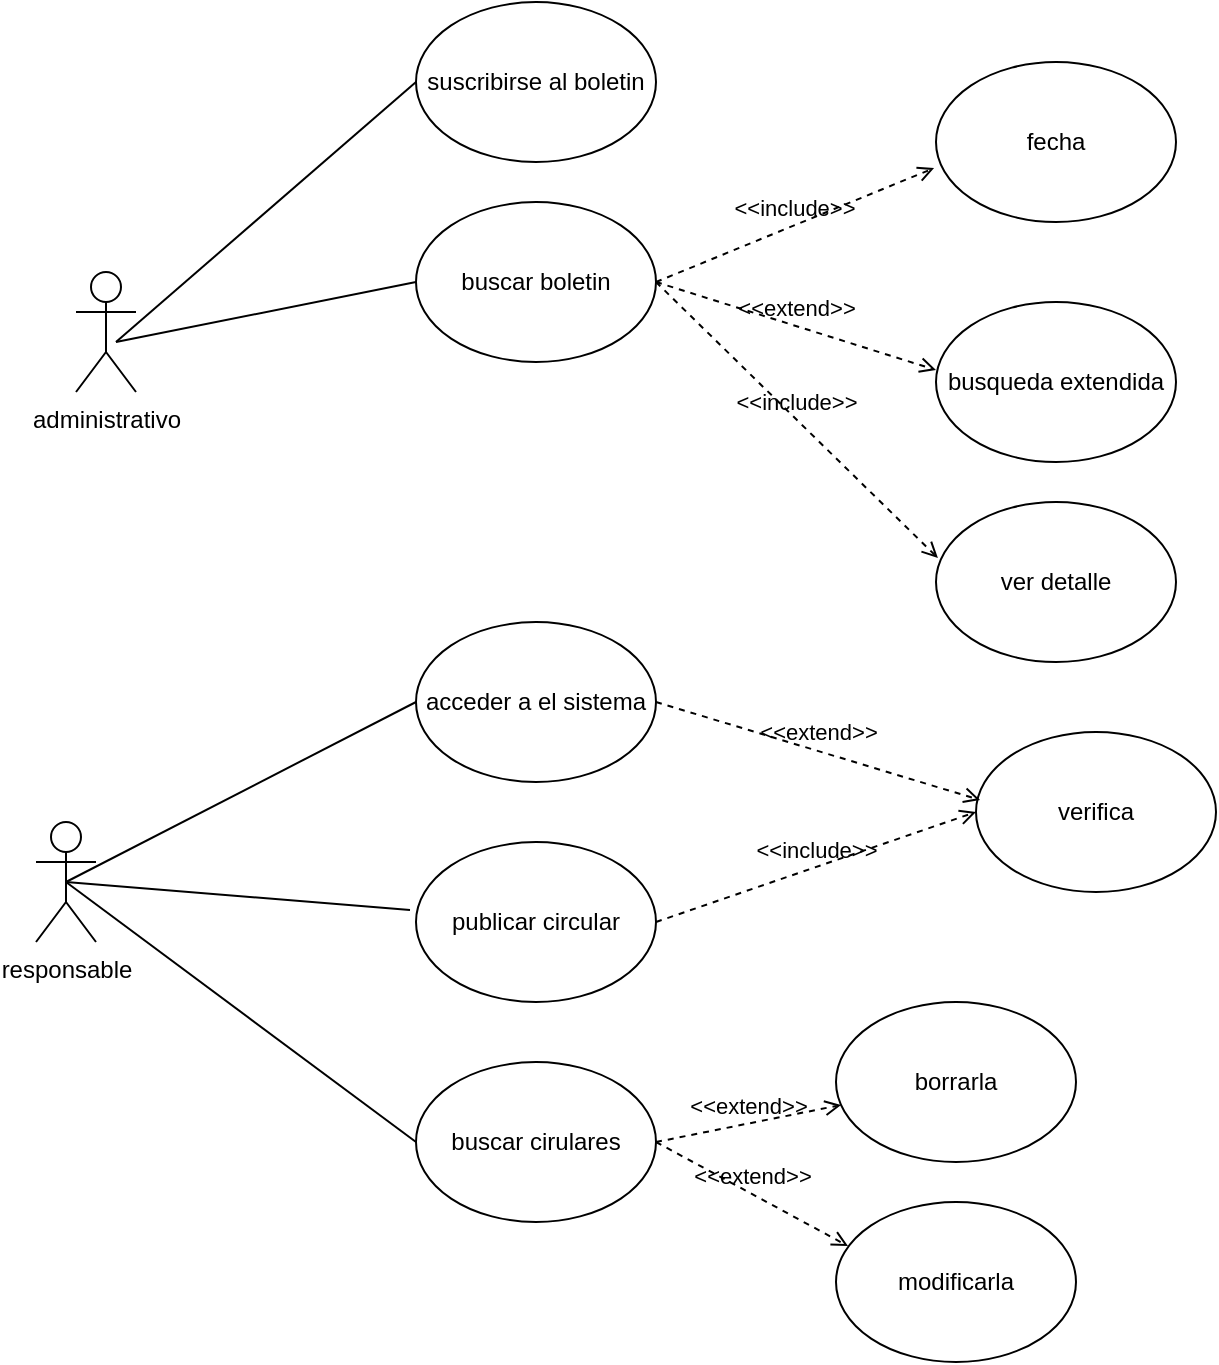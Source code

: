 <mxfile version="22.0.3" type="device">
  <diagram name="Página-1" id="4nTMfiuhPtcOZhzgNSEH">
    <mxGraphModel dx="1338" dy="820" grid="1" gridSize="10" guides="1" tooltips="1" connect="1" arrows="1" fold="1" page="1" pageScale="1" pageWidth="827" pageHeight="1169" math="0" shadow="0">
      <root>
        <mxCell id="0" />
        <mxCell id="1" parent="0" />
        <mxCell id="ipqymzXMp_QkG9YGFPnG-1" value="administrativo" style="shape=umlActor;verticalLabelPosition=bottom;verticalAlign=top;html=1;outlineConnect=0;" parent="1" vertex="1">
          <mxGeometry x="310" y="275" width="30" height="60" as="geometry" />
        </mxCell>
        <mxCell id="ipqymzXMp_QkG9YGFPnG-6" value="responsable" style="shape=umlActor;verticalLabelPosition=bottom;verticalAlign=top;html=1;outlineConnect=0;" parent="1" vertex="1">
          <mxGeometry x="290" y="550" width="30" height="60" as="geometry" />
        </mxCell>
        <mxCell id="ipqymzXMp_QkG9YGFPnG-7" value="suscribirse al boletin" style="ellipse;whiteSpace=wrap;html=1;" parent="1" vertex="1">
          <mxGeometry x="480" y="140" width="120" height="80" as="geometry" />
        </mxCell>
        <mxCell id="ipqymzXMp_QkG9YGFPnG-8" value="buscar boletin" style="ellipse;whiteSpace=wrap;html=1;" parent="1" vertex="1">
          <mxGeometry x="480" y="240" width="120" height="80" as="geometry" />
        </mxCell>
        <mxCell id="ipqymzXMp_QkG9YGFPnG-9" value="ver detalle" style="ellipse;whiteSpace=wrap;html=1;" parent="1" vertex="1">
          <mxGeometry x="740" y="390" width="120" height="80" as="geometry" />
        </mxCell>
        <mxCell id="ipqymzXMp_QkG9YGFPnG-10" value="acceder a el sistema" style="ellipse;whiteSpace=wrap;html=1;" parent="1" vertex="1">
          <mxGeometry x="480" y="450" width="120" height="80" as="geometry" />
        </mxCell>
        <mxCell id="ipqymzXMp_QkG9YGFPnG-14" value="publicar circular" style="ellipse;whiteSpace=wrap;html=1;" parent="1" vertex="1">
          <mxGeometry x="480" y="560" width="120" height="80" as="geometry" />
        </mxCell>
        <mxCell id="ipqymzXMp_QkG9YGFPnG-18" value="buscar cirulares" style="ellipse;whiteSpace=wrap;html=1;" parent="1" vertex="1">
          <mxGeometry x="480" y="670" width="120" height="80" as="geometry" />
        </mxCell>
        <mxCell id="ipqymzXMp_QkG9YGFPnG-20" value="" style="endArrow=none;html=1;rounded=0;entryX=0;entryY=0.5;entryDx=0;entryDy=0;" parent="1" target="ipqymzXMp_QkG9YGFPnG-8" edge="1">
          <mxGeometry width="50" height="50" relative="1" as="geometry">
            <mxPoint x="330" y="310" as="sourcePoint" />
            <mxPoint x="480" y="450" as="targetPoint" />
          </mxGeometry>
        </mxCell>
        <mxCell id="ipqymzXMp_QkG9YGFPnG-21" value="" style="endArrow=none;html=1;rounded=0;entryX=0;entryY=0.5;entryDx=0;entryDy=0;" parent="1" target="ipqymzXMp_QkG9YGFPnG-7" edge="1">
          <mxGeometry width="50" height="50" relative="1" as="geometry">
            <mxPoint x="330" y="310" as="sourcePoint" />
            <mxPoint x="480" y="450" as="targetPoint" />
          </mxGeometry>
        </mxCell>
        <mxCell id="ipqymzXMp_QkG9YGFPnG-22" value="" style="endArrow=none;html=1;rounded=0;exitX=0.5;exitY=0.5;exitDx=0;exitDy=0;exitPerimeter=0;entryX=0;entryY=0.5;entryDx=0;entryDy=0;" parent="1" source="ipqymzXMp_QkG9YGFPnG-6" target="ipqymzXMp_QkG9YGFPnG-10" edge="1">
          <mxGeometry width="50" height="50" relative="1" as="geometry">
            <mxPoint x="430" y="500" as="sourcePoint" />
            <mxPoint x="480" y="450" as="targetPoint" />
          </mxGeometry>
        </mxCell>
        <mxCell id="ipqymzXMp_QkG9YGFPnG-23" value="" style="endArrow=none;html=1;rounded=0;exitX=0.5;exitY=0.5;exitDx=0;exitDy=0;exitPerimeter=0;entryX=-0.025;entryY=0.425;entryDx=0;entryDy=0;entryPerimeter=0;" parent="1" source="ipqymzXMp_QkG9YGFPnG-6" target="ipqymzXMp_QkG9YGFPnG-14" edge="1">
          <mxGeometry width="50" height="50" relative="1" as="geometry">
            <mxPoint x="430" y="500" as="sourcePoint" />
            <mxPoint x="480" y="450" as="targetPoint" />
          </mxGeometry>
        </mxCell>
        <mxCell id="ipqymzXMp_QkG9YGFPnG-24" value="" style="endArrow=none;html=1;rounded=0;exitX=0.5;exitY=0.5;exitDx=0;exitDy=0;exitPerimeter=0;entryX=0;entryY=0.5;entryDx=0;entryDy=0;" parent="1" source="ipqymzXMp_QkG9YGFPnG-6" target="ipqymzXMp_QkG9YGFPnG-18" edge="1">
          <mxGeometry width="50" height="50" relative="1" as="geometry">
            <mxPoint x="430" y="500" as="sourcePoint" />
            <mxPoint x="480" y="450" as="targetPoint" />
          </mxGeometry>
        </mxCell>
        <mxCell id="ipqymzXMp_QkG9YGFPnG-25" value="fecha" style="ellipse;whiteSpace=wrap;html=1;" parent="1" vertex="1">
          <mxGeometry x="740" y="170" width="120" height="80" as="geometry" />
        </mxCell>
        <mxCell id="ipqymzXMp_QkG9YGFPnG-26" value="busqueda extendida" style="ellipse;whiteSpace=wrap;html=1;" parent="1" vertex="1">
          <mxGeometry x="740" y="290" width="120" height="80" as="geometry" />
        </mxCell>
        <mxCell id="ipqymzXMp_QkG9YGFPnG-27" value="&amp;lt;&amp;lt;extend&amp;gt;&amp;gt;" style="html=1;verticalAlign=bottom;labelBackgroundColor=none;endArrow=open;endFill=0;dashed=1;rounded=0;exitX=1;exitY=0.5;exitDx=0;exitDy=0;entryX=0;entryY=0.425;entryDx=0;entryDy=0;entryPerimeter=0;" parent="1" source="ipqymzXMp_QkG9YGFPnG-8" target="ipqymzXMp_QkG9YGFPnG-26" edge="1">
          <mxGeometry width="160" relative="1" as="geometry">
            <mxPoint x="500" y="480" as="sourcePoint" />
            <mxPoint x="660" y="480" as="targetPoint" />
          </mxGeometry>
        </mxCell>
        <mxCell id="ipqymzXMp_QkG9YGFPnG-30" value="&amp;lt;&amp;lt;include&amp;gt;&amp;gt;" style="html=1;verticalAlign=bottom;labelBackgroundColor=none;endArrow=open;endFill=0;dashed=1;rounded=0;entryX=-0.008;entryY=0.663;entryDx=0;entryDy=0;entryPerimeter=0;" parent="1" target="ipqymzXMp_QkG9YGFPnG-25" edge="1">
          <mxGeometry width="160" relative="1" as="geometry">
            <mxPoint x="600" y="280" as="sourcePoint" />
            <mxPoint x="660" y="480" as="targetPoint" />
          </mxGeometry>
        </mxCell>
        <mxCell id="ipqymzXMp_QkG9YGFPnG-31" value="&amp;lt;&amp;lt;include&amp;gt;&amp;gt;" style="html=1;verticalAlign=bottom;labelBackgroundColor=none;endArrow=open;endFill=0;dashed=1;rounded=0;exitX=1;exitY=0.5;exitDx=0;exitDy=0;entryX=0.008;entryY=0.35;entryDx=0;entryDy=0;entryPerimeter=0;" parent="1" source="ipqymzXMp_QkG9YGFPnG-8" target="ipqymzXMp_QkG9YGFPnG-9" edge="1">
          <mxGeometry width="160" relative="1" as="geometry">
            <mxPoint x="500" y="480" as="sourcePoint" />
            <mxPoint x="660" y="480" as="targetPoint" />
          </mxGeometry>
        </mxCell>
        <mxCell id="ipqymzXMp_QkG9YGFPnG-32" value="verifica" style="ellipse;whiteSpace=wrap;html=1;" parent="1" vertex="1">
          <mxGeometry x="760" y="505" width="120" height="80" as="geometry" />
        </mxCell>
        <mxCell id="ipqymzXMp_QkG9YGFPnG-33" value="&amp;lt;&amp;lt;extend&amp;gt;&amp;gt;" style="html=1;verticalAlign=bottom;labelBackgroundColor=none;endArrow=open;endFill=0;dashed=1;rounded=0;exitX=1;exitY=0.5;exitDx=0;exitDy=0;entryX=0.017;entryY=0.425;entryDx=0;entryDy=0;entryPerimeter=0;" parent="1" source="ipqymzXMp_QkG9YGFPnG-10" target="ipqymzXMp_QkG9YGFPnG-32" edge="1">
          <mxGeometry width="160" relative="1" as="geometry">
            <mxPoint x="500" y="480" as="sourcePoint" />
            <mxPoint x="660" y="480" as="targetPoint" />
          </mxGeometry>
        </mxCell>
        <mxCell id="ipqymzXMp_QkG9YGFPnG-35" value="borrarla" style="ellipse;whiteSpace=wrap;html=1;" parent="1" vertex="1">
          <mxGeometry x="690" y="640" width="120" height="80" as="geometry" />
        </mxCell>
        <mxCell id="ipqymzXMp_QkG9YGFPnG-37" value="modificarla" style="ellipse;whiteSpace=wrap;html=1;" parent="1" vertex="1">
          <mxGeometry x="690" y="740" width="120" height="80" as="geometry" />
        </mxCell>
        <mxCell id="ipqymzXMp_QkG9YGFPnG-39" value="&amp;lt;&amp;lt;extend&amp;gt;&amp;gt;" style="html=1;verticalAlign=bottom;labelBackgroundColor=none;endArrow=open;endFill=0;dashed=1;rounded=0;exitX=1;exitY=0.5;exitDx=0;exitDy=0;" parent="1" source="ipqymzXMp_QkG9YGFPnG-18" target="ipqymzXMp_QkG9YGFPnG-35" edge="1">
          <mxGeometry width="160" relative="1" as="geometry">
            <mxPoint x="490" y="700" as="sourcePoint" />
            <mxPoint x="650" y="700" as="targetPoint" />
          </mxGeometry>
        </mxCell>
        <mxCell id="ipqymzXMp_QkG9YGFPnG-40" value="&amp;lt;&amp;lt;extend&amp;gt;&amp;gt;" style="html=1;verticalAlign=bottom;labelBackgroundColor=none;endArrow=open;endFill=0;dashed=1;rounded=0;exitX=1;exitY=0.5;exitDx=0;exitDy=0;entryX=0.05;entryY=0.275;entryDx=0;entryDy=0;entryPerimeter=0;" parent="1" source="ipqymzXMp_QkG9YGFPnG-18" target="ipqymzXMp_QkG9YGFPnG-37" edge="1">
          <mxGeometry width="160" relative="1" as="geometry">
            <mxPoint x="490" y="700" as="sourcePoint" />
            <mxPoint x="650" y="700" as="targetPoint" />
          </mxGeometry>
        </mxCell>
        <mxCell id="ipqymzXMp_QkG9YGFPnG-41" value="&amp;lt;&amp;lt;include&amp;gt;&amp;gt;" style="html=1;verticalAlign=bottom;labelBackgroundColor=none;endArrow=open;endFill=0;dashed=1;rounded=0;exitX=1;exitY=0.5;exitDx=0;exitDy=0;entryX=0;entryY=0.5;entryDx=0;entryDy=0;" parent="1" source="ipqymzXMp_QkG9YGFPnG-14" target="ipqymzXMp_QkG9YGFPnG-32" edge="1">
          <mxGeometry width="160" relative="1" as="geometry">
            <mxPoint x="490" y="500" as="sourcePoint" />
            <mxPoint x="650" y="500" as="targetPoint" />
          </mxGeometry>
        </mxCell>
      </root>
    </mxGraphModel>
  </diagram>
</mxfile>
